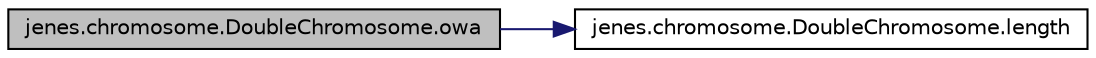 digraph "jenes.chromosome.DoubleChromosome.owa"
{
  edge [fontname="Helvetica",fontsize="10",labelfontname="Helvetica",labelfontsize="10"];
  node [fontname="Helvetica",fontsize="10",shape=record];
  rankdir="LR";
  Node1 [label="jenes.chromosome.DoubleChromosome.owa",height=0.2,width=0.4,color="black", fillcolor="grey75", style="filled" fontcolor="black"];
  Node1 -> Node2 [color="midnightblue",fontsize="10",style="solid"];
  Node2 [label="jenes.chromosome.DoubleChromosome.length",height=0.2,width=0.4,color="black", fillcolor="white", style="filled",URL="$classjenes_1_1chromosome_1_1_double_chromosome.html#a0938c891dcd64d56dcbfbc9136438b92"];
}
